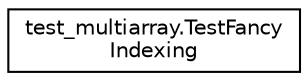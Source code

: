 digraph "Graphical Class Hierarchy"
{
 // LATEX_PDF_SIZE
  edge [fontname="Helvetica",fontsize="10",labelfontname="Helvetica",labelfontsize="10"];
  node [fontname="Helvetica",fontsize="10",shape=record];
  rankdir="LR";
  Node0 [label="test_multiarray.TestFancy\lIndexing",height=0.2,width=0.4,color="black", fillcolor="white", style="filled",URL="$classtest__multiarray_1_1TestFancyIndexing.html",tooltip=" "];
}
